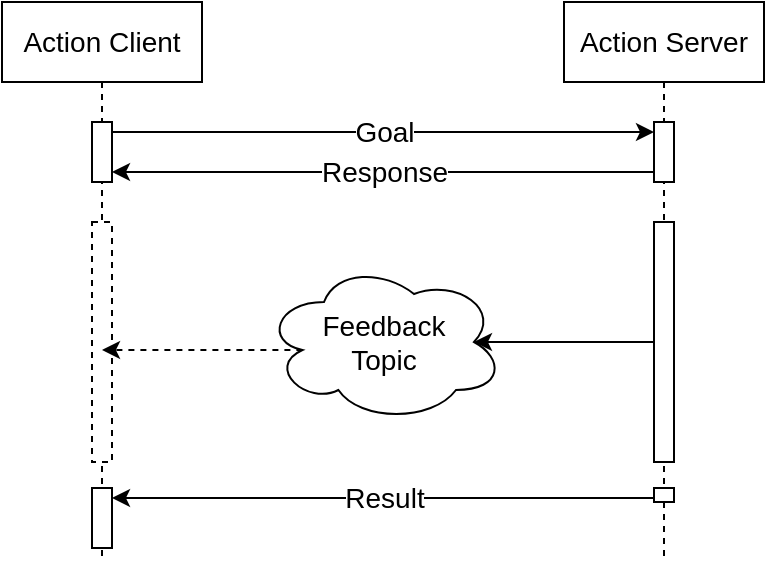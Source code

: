 <mxfile version="22.1.2" type="device">
  <diagram name="Page-1" id="Pt6lSjgaOLtSA_UPg8UX">
    <mxGraphModel dx="644" dy="563" grid="1" gridSize="10" guides="1" tooltips="1" connect="1" arrows="1" fold="1" page="1" pageScale="1" pageWidth="583" pageHeight="413" math="0" shadow="0">
      <root>
        <mxCell id="0" />
        <mxCell id="1" parent="0" />
        <mxCell id="7Jdy4RsstKiCpLWwKZQY-1" value="Action Client" style="shape=umlLifeline;perimeter=lifelinePerimeter;whiteSpace=wrap;html=1;container=1;dropTarget=0;collapsible=0;recursiveResize=0;outlineConnect=0;portConstraint=eastwest;newEdgeStyle={&quot;edgeStyle&quot;:&quot;elbowEdgeStyle&quot;,&quot;elbow&quot;:&quot;vertical&quot;,&quot;curved&quot;:0,&quot;rounded&quot;:0};fontSize=14;" vertex="1" parent="1">
          <mxGeometry x="109" y="50" width="100" height="280" as="geometry" />
        </mxCell>
        <mxCell id="7Jdy4RsstKiCpLWwKZQY-3" value="" style="html=1;points=[[0,0,0,0,5],[0,1,0,0,-5],[1,0,0,0,5],[1,1,0,0,-5]];perimeter=orthogonalPerimeter;outlineConnect=0;targetShapes=umlLifeline;portConstraint=eastwest;newEdgeStyle={&quot;curved&quot;:0,&quot;rounded&quot;:0};fontSize=14;" vertex="1" parent="7Jdy4RsstKiCpLWwKZQY-1">
          <mxGeometry x="45" y="60" width="10" height="30" as="geometry" />
        </mxCell>
        <mxCell id="7Jdy4RsstKiCpLWwKZQY-9" value="" style="html=1;points=[[0,0,0,0,5],[0,1,0,0,-5],[1,0,0,0,5],[1,1,0,0,-5]];perimeter=orthogonalPerimeter;outlineConnect=0;targetShapes=umlLifeline;portConstraint=eastwest;newEdgeStyle={&quot;curved&quot;:0,&quot;rounded&quot;:0};fontSize=14;" vertex="1" parent="7Jdy4RsstKiCpLWwKZQY-1">
          <mxGeometry x="45" y="243" width="10" height="30" as="geometry" />
        </mxCell>
        <mxCell id="7Jdy4RsstKiCpLWwKZQY-14" value="" style="html=1;points=[[0,0,0,0,5],[0,1,0,0,-5],[1,0,0,0,5],[1,1,0,0,-5]];perimeter=orthogonalPerimeter;outlineConnect=0;targetShapes=umlLifeline;portConstraint=eastwest;newEdgeStyle={&quot;curved&quot;:0,&quot;rounded&quot;:0};dashed=1;fontSize=14;" vertex="1" parent="7Jdy4RsstKiCpLWwKZQY-1">
          <mxGeometry x="45" y="110" width="10" height="120" as="geometry" />
        </mxCell>
        <mxCell id="7Jdy4RsstKiCpLWwKZQY-2" value="Action Server" style="shape=umlLifeline;perimeter=lifelinePerimeter;whiteSpace=wrap;html=1;container=1;dropTarget=0;collapsible=0;recursiveResize=0;outlineConnect=0;portConstraint=eastwest;newEdgeStyle={&quot;edgeStyle&quot;:&quot;elbowEdgeStyle&quot;,&quot;elbow&quot;:&quot;vertical&quot;,&quot;curved&quot;:0,&quot;rounded&quot;:0};fontSize=14;" vertex="1" parent="1">
          <mxGeometry x="390" y="50" width="100" height="280" as="geometry" />
        </mxCell>
        <mxCell id="7Jdy4RsstKiCpLWwKZQY-4" value="" style="html=1;points=[[0,0,0,0,5],[0,1,0,0,-5],[1,0,0,0,5],[1,1,0,0,-5]];perimeter=orthogonalPerimeter;outlineConnect=0;targetShapes=umlLifeline;portConstraint=eastwest;newEdgeStyle={&quot;curved&quot;:0,&quot;rounded&quot;:0};fontSize=14;" vertex="1" parent="7Jdy4RsstKiCpLWwKZQY-2">
          <mxGeometry x="45" y="60" width="10" height="30" as="geometry" />
        </mxCell>
        <mxCell id="7Jdy4RsstKiCpLWwKZQY-7" value="" style="html=1;points=[[0,0,0,0,5],[0,1,0,0,-5],[1,0,0,0,5],[1,1,0,0,-5]];perimeter=orthogonalPerimeter;outlineConnect=0;targetShapes=umlLifeline;portConstraint=eastwest;newEdgeStyle={&quot;curved&quot;:0,&quot;rounded&quot;:0};fontSize=14;" vertex="1" parent="7Jdy4RsstKiCpLWwKZQY-2">
          <mxGeometry x="45" y="110" width="10" height="120" as="geometry" />
        </mxCell>
        <mxCell id="7Jdy4RsstKiCpLWwKZQY-5" value="Goal" style="edgeStyle=orthogonalEdgeStyle;rounded=0;orthogonalLoop=1;jettySize=auto;html=1;curved=0;exitX=1;exitY=0;exitDx=0;exitDy=5;exitPerimeter=0;entryX=0;entryY=0;entryDx=0;entryDy=5;entryPerimeter=0;fontSize=14;" edge="1" parent="1" source="7Jdy4RsstKiCpLWwKZQY-3" target="7Jdy4RsstKiCpLWwKZQY-4">
          <mxGeometry relative="1" as="geometry" />
        </mxCell>
        <mxCell id="7Jdy4RsstKiCpLWwKZQY-6" value="Response" style="edgeStyle=orthogonalEdgeStyle;rounded=0;orthogonalLoop=1;jettySize=auto;html=1;curved=0;exitX=0;exitY=1;exitDx=0;exitDy=-5;exitPerimeter=0;entryX=1;entryY=1;entryDx=0;entryDy=-5;entryPerimeter=0;fontSize=14;" edge="1" parent="1" source="7Jdy4RsstKiCpLWwKZQY-4" target="7Jdy4RsstKiCpLWwKZQY-3">
          <mxGeometry relative="1" as="geometry" />
        </mxCell>
        <mxCell id="7Jdy4RsstKiCpLWwKZQY-8" value="" style="html=1;points=[[0,0,0,0,5],[0,1,0,0,-5],[1,0,0,0,5],[1,1,0,0,-5]];perimeter=orthogonalPerimeter;outlineConnect=0;targetShapes=umlLifeline;portConstraint=eastwest;newEdgeStyle={&quot;curved&quot;:0,&quot;rounded&quot;:0};fontSize=14;" vertex="1" parent="1">
          <mxGeometry x="435" y="293" width="10" height="7" as="geometry" />
        </mxCell>
        <mxCell id="7Jdy4RsstKiCpLWwKZQY-10" value="Result" style="edgeStyle=orthogonalEdgeStyle;rounded=0;orthogonalLoop=1;jettySize=auto;html=1;curved=0;exitX=0;exitY=0;exitDx=0;exitDy=5;exitPerimeter=0;entryX=1;entryY=0;entryDx=0;entryDy=5;entryPerimeter=0;fontSize=14;" edge="1" parent="1" source="7Jdy4RsstKiCpLWwKZQY-8" target="7Jdy4RsstKiCpLWwKZQY-9">
          <mxGeometry relative="1" as="geometry" />
        </mxCell>
        <mxCell id="7Jdy4RsstKiCpLWwKZQY-17" style="edgeStyle=orthogonalEdgeStyle;rounded=0;orthogonalLoop=1;jettySize=auto;html=1;exitX=0.16;exitY=0.55;exitDx=0;exitDy=0;exitPerimeter=0;dashed=1;fontSize=14;" edge="1" parent="1" source="7Jdy4RsstKiCpLWwKZQY-11" target="7Jdy4RsstKiCpLWwKZQY-1">
          <mxGeometry relative="1" as="geometry">
            <Array as="points">
              <mxPoint x="210" y="224" />
              <mxPoint x="210" y="224" />
            </Array>
          </mxGeometry>
        </mxCell>
        <mxCell id="7Jdy4RsstKiCpLWwKZQY-11" value="Feedback&lt;br style=&quot;font-size: 14px;&quot;&gt;Topic" style="ellipse;shape=cloud;whiteSpace=wrap;html=1;fontSize=14;" vertex="1" parent="1">
          <mxGeometry x="240" y="180" width="120" height="80" as="geometry" />
        </mxCell>
        <mxCell id="7Jdy4RsstKiCpLWwKZQY-16" style="edgeStyle=orthogonalEdgeStyle;rounded=0;orthogonalLoop=1;jettySize=auto;html=1;curved=0;entryX=0.875;entryY=0.5;entryDx=0;entryDy=0;entryPerimeter=0;fontSize=14;" edge="1" parent="1" source="7Jdy4RsstKiCpLWwKZQY-7" target="7Jdy4RsstKiCpLWwKZQY-11">
          <mxGeometry relative="1" as="geometry" />
        </mxCell>
      </root>
    </mxGraphModel>
  </diagram>
</mxfile>
